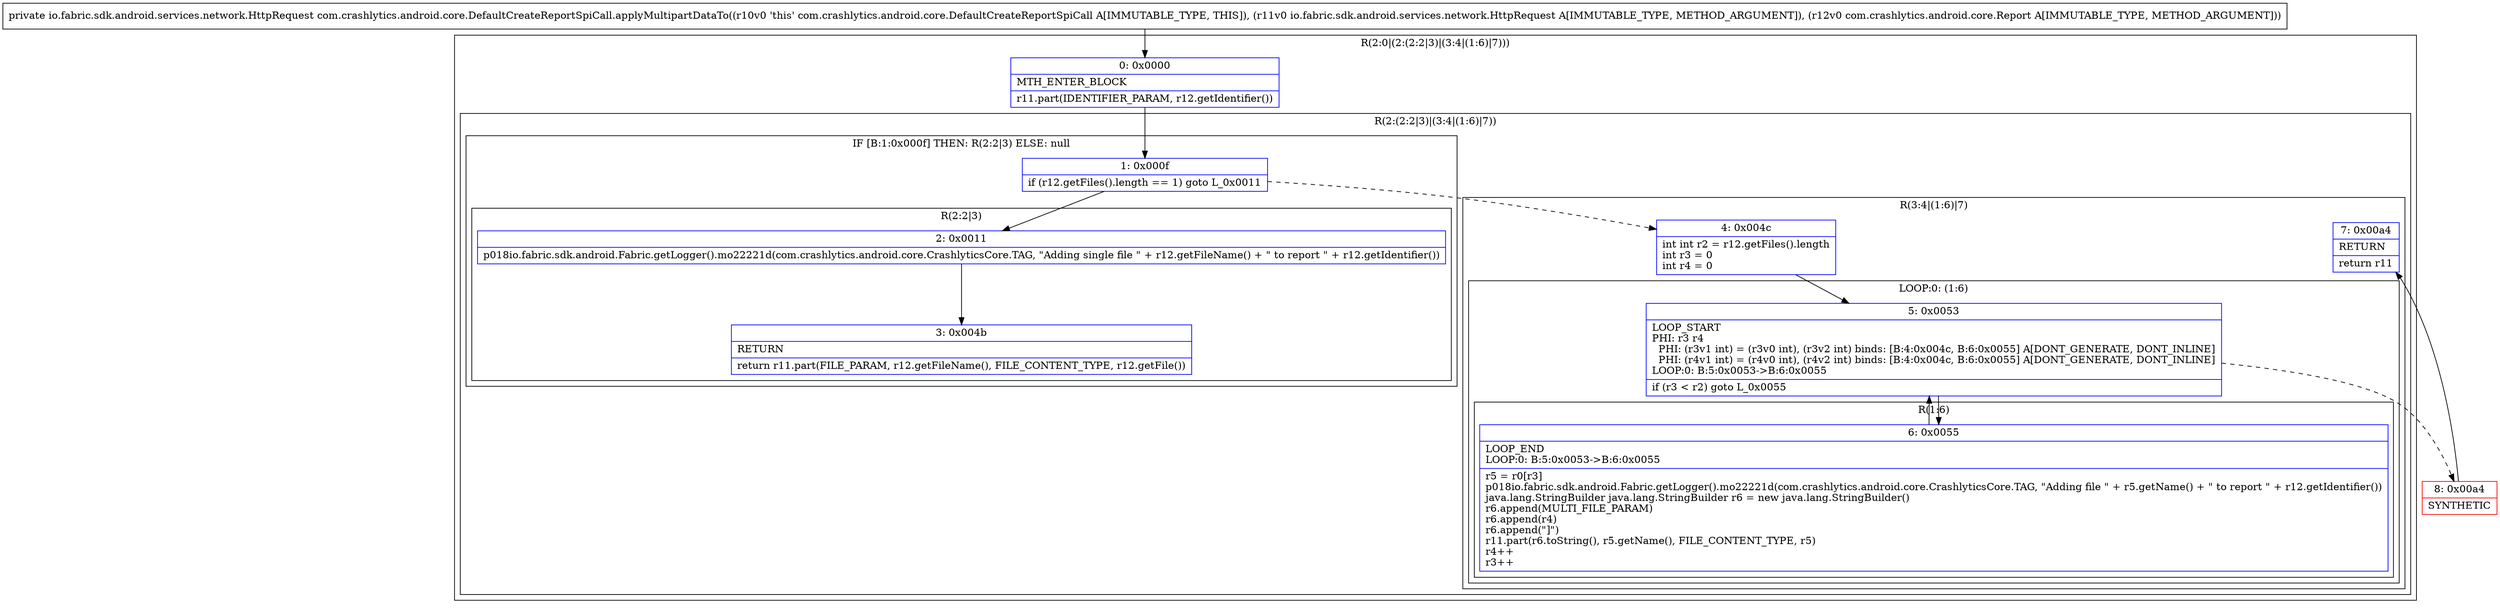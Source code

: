digraph "CFG forcom.crashlytics.android.core.DefaultCreateReportSpiCall.applyMultipartDataTo(Lio\/fabric\/sdk\/android\/services\/network\/HttpRequest;Lcom\/crashlytics\/android\/core\/Report;)Lio\/fabric\/sdk\/android\/services\/network\/HttpRequest;" {
subgraph cluster_Region_663916257 {
label = "R(2:0|(2:(2:2|3)|(3:4|(1:6)|7)))";
node [shape=record,color=blue];
Node_0 [shape=record,label="{0\:\ 0x0000|MTH_ENTER_BLOCK\l|r11.part(IDENTIFIER_PARAM, r12.getIdentifier())\l}"];
subgraph cluster_Region_1823343618 {
label = "R(2:(2:2|3)|(3:4|(1:6)|7))";
node [shape=record,color=blue];
subgraph cluster_IfRegion_514656393 {
label = "IF [B:1:0x000f] THEN: R(2:2|3) ELSE: null";
node [shape=record,color=blue];
Node_1 [shape=record,label="{1\:\ 0x000f|if (r12.getFiles().length == 1) goto L_0x0011\l}"];
subgraph cluster_Region_452827669 {
label = "R(2:2|3)";
node [shape=record,color=blue];
Node_2 [shape=record,label="{2\:\ 0x0011|p018io.fabric.sdk.android.Fabric.getLogger().mo22221d(com.crashlytics.android.core.CrashlyticsCore.TAG, \"Adding single file \" + r12.getFileName() + \" to report \" + r12.getIdentifier())\l}"];
Node_3 [shape=record,label="{3\:\ 0x004b|RETURN\l|return r11.part(FILE_PARAM, r12.getFileName(), FILE_CONTENT_TYPE, r12.getFile())\l}"];
}
}
subgraph cluster_Region_1040813850 {
label = "R(3:4|(1:6)|7)";
node [shape=record,color=blue];
Node_4 [shape=record,label="{4\:\ 0x004c|int int r2 = r12.getFiles().length\lint r3 = 0\lint r4 = 0\l}"];
subgraph cluster_LoopRegion_699136557 {
label = "LOOP:0: (1:6)";
node [shape=record,color=blue];
Node_5 [shape=record,label="{5\:\ 0x0053|LOOP_START\lPHI: r3 r4 \l  PHI: (r3v1 int) = (r3v0 int), (r3v2 int) binds: [B:4:0x004c, B:6:0x0055] A[DONT_GENERATE, DONT_INLINE]\l  PHI: (r4v1 int) = (r4v0 int), (r4v2 int) binds: [B:4:0x004c, B:6:0x0055] A[DONT_GENERATE, DONT_INLINE]\lLOOP:0: B:5:0x0053\-\>B:6:0x0055\l|if (r3 \< r2) goto L_0x0055\l}"];
subgraph cluster_Region_939291933 {
label = "R(1:6)";
node [shape=record,color=blue];
Node_6 [shape=record,label="{6\:\ 0x0055|LOOP_END\lLOOP:0: B:5:0x0053\-\>B:6:0x0055\l|r5 = r0[r3]\lp018io.fabric.sdk.android.Fabric.getLogger().mo22221d(com.crashlytics.android.core.CrashlyticsCore.TAG, \"Adding file \" + r5.getName() + \" to report \" + r12.getIdentifier())\ljava.lang.StringBuilder java.lang.StringBuilder r6 = new java.lang.StringBuilder()\lr6.append(MULTI_FILE_PARAM)\lr6.append(r4)\lr6.append(\"]\")\lr11.part(r6.toString(), r5.getName(), FILE_CONTENT_TYPE, r5)\lr4++\lr3++\l}"];
}
}
Node_7 [shape=record,label="{7\:\ 0x00a4|RETURN\l|return r11\l}"];
}
}
}
Node_8 [shape=record,color=red,label="{8\:\ 0x00a4|SYNTHETIC\l}"];
MethodNode[shape=record,label="{private io.fabric.sdk.android.services.network.HttpRequest com.crashlytics.android.core.DefaultCreateReportSpiCall.applyMultipartDataTo((r10v0 'this' com.crashlytics.android.core.DefaultCreateReportSpiCall A[IMMUTABLE_TYPE, THIS]), (r11v0 io.fabric.sdk.android.services.network.HttpRequest A[IMMUTABLE_TYPE, METHOD_ARGUMENT]), (r12v0 com.crashlytics.android.core.Report A[IMMUTABLE_TYPE, METHOD_ARGUMENT])) }"];
MethodNode -> Node_0;
Node_0 -> Node_1;
Node_1 -> Node_2;
Node_1 -> Node_4[style=dashed];
Node_2 -> Node_3;
Node_4 -> Node_5;
Node_5 -> Node_6;
Node_5 -> Node_8[style=dashed];
Node_6 -> Node_5;
Node_8 -> Node_7;
}

